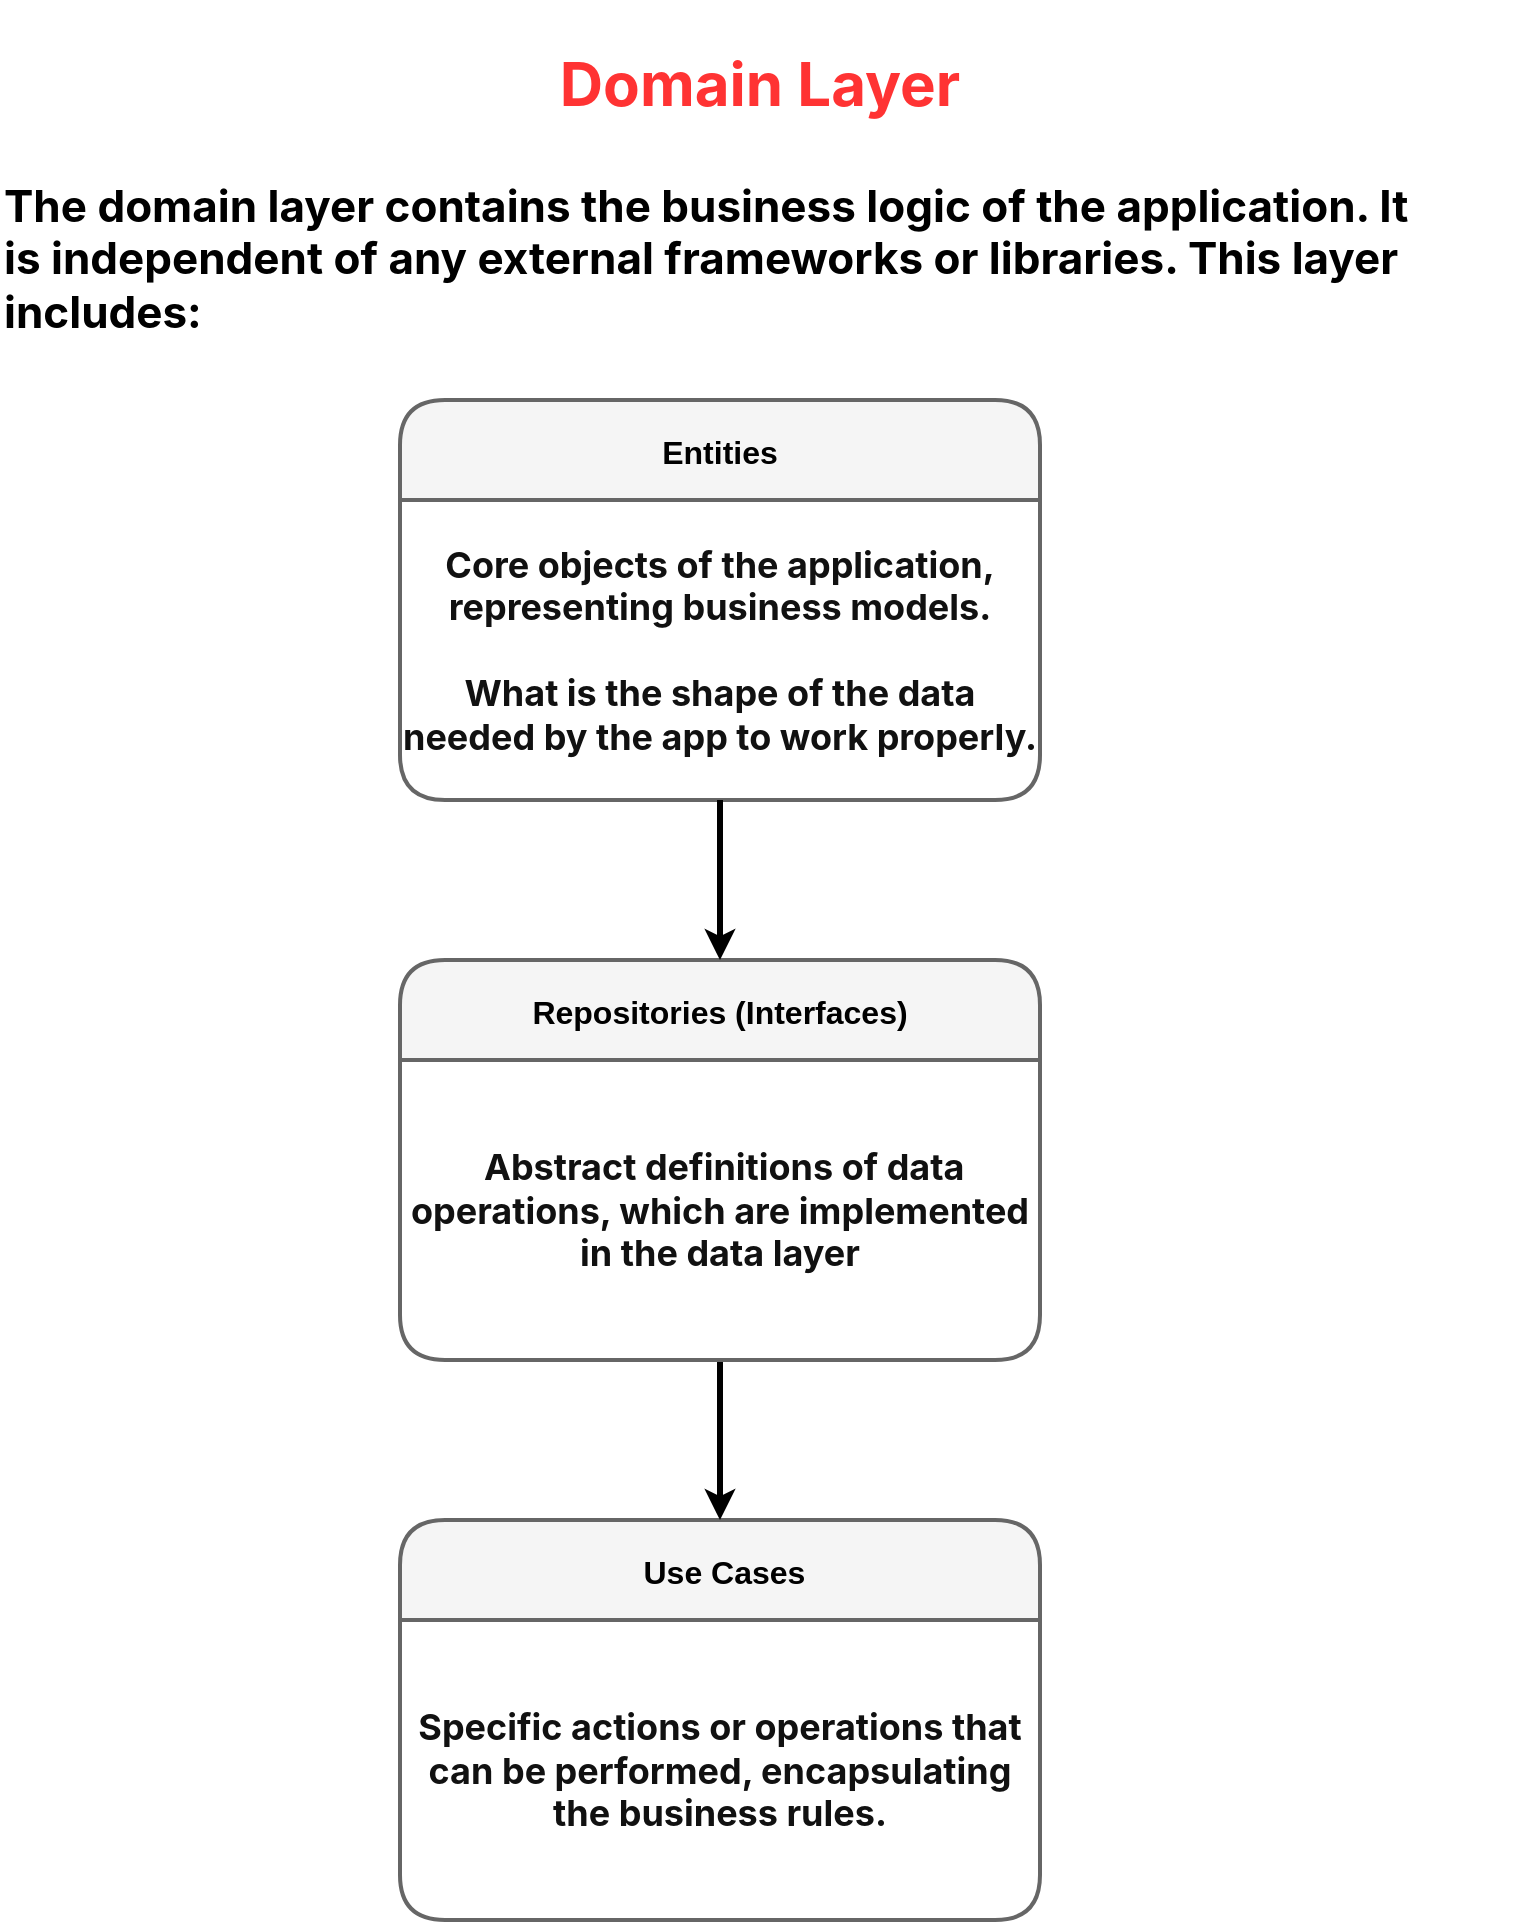 <mxfile version="24.7.17">
  <diagram name="001 Domain Layer Implementation Order" id="73eVRGgkzPtaNfy0_uKv">
    <mxGraphModel dx="1509" dy="2049" grid="1" gridSize="10" guides="1" tooltips="1" connect="1" arrows="1" fold="1" page="1" pageScale="1" pageWidth="827" pageHeight="1169" math="0" shadow="0">
      <root>
        <mxCell id="0" />
        <mxCell id="1" parent="0" />
        <mxCell id="_EYArDWVUP4Ef9tgCb6S-1" value="&lt;p style=&quot;padding: 0px; margin: 12px 0px 0px; word-break: break-word; line-height: var(--cib-type-body2-line-height); font-variation-settings: var(--cib-type-body2-font-variation-settings);&quot;&gt;&lt;font face=&quot;-apple-system, Roboto, SegoeUI, Segoe UI, Helvetica Neue, Helvetica, Microsoft YaHei, Meiryo UI, Meiryo, Arial Unicode MS, sans-serif&quot;&gt;&lt;span style=&quot;font-size: 22px;&quot;&gt;&lt;b&gt;The domain layer contains the business logic of the application. It is independent of any external frameworks or libraries. This layer includes:&lt;/b&gt;&lt;/span&gt;&lt;/font&gt;&lt;/p&gt;&lt;div&gt;&lt;br&gt;&lt;/div&gt;" style="text;html=1;align=left;verticalAlign=middle;whiteSpace=wrap;rounded=0;fillColor=none;" vertex="1" parent="1">
          <mxGeometry x="40" y="-1000" width="720" height="100" as="geometry" />
        </mxCell>
        <mxCell id="_EYArDWVUP4Ef9tgCb6S-2" value="Entities" style="swimlane;childLayout=stackLayout;horizontal=1;startSize=50;horizontalStack=0;rounded=1;fontSize=16;fontStyle=1;strokeWidth=2;resizeParent=0;resizeLast=1;shadow=0;dashed=0;align=center;fillColor=#f5f5f5;strokeColor=#666666;fontColor=default;" vertex="1" parent="1">
          <mxGeometry x="240" y="-880" width="320" height="200" as="geometry" />
        </mxCell>
        <mxCell id="_EYArDWVUP4Ef9tgCb6S-3" value="&lt;div style=&quot;&quot;&gt;&lt;span style=&quot;background-color: initial;&quot;&gt;&lt;font style=&quot;&quot; face=&quot;-apple-system, Roboto, SegoeUI, Segoe UI, Helvetica Neue, Helvetica, Microsoft YaHei, Meiryo UI, Meiryo, Arial Unicode MS, sans-serif&quot; color=&quot;#111111&quot;&gt;&lt;span style=&quot;font-size: 18px;&quot;&gt;&lt;b&gt;Core objects of the application, representing business models.&lt;/b&gt;&lt;/span&gt;&lt;/font&gt;&lt;/span&gt;&lt;/div&gt;&lt;div style=&quot;&quot;&gt;&lt;span style=&quot;background-color: initial;&quot;&gt;&lt;font style=&quot;&quot; face=&quot;-apple-system, Roboto, SegoeUI, Segoe UI, Helvetica Neue, Helvetica, Microsoft YaHei, Meiryo UI, Meiryo, Arial Unicode MS, sans-serif&quot; color=&quot;#111111&quot;&gt;&lt;span style=&quot;font-size: 18px;&quot;&gt;&lt;b&gt;&lt;br&gt;&lt;/b&gt;&lt;/span&gt;&lt;b style=&quot;font-size: 18px;&quot;&gt;What is the shape of the data needed by the app to work properly.&lt;/b&gt;&lt;/font&gt;&lt;/span&gt;&lt;/div&gt;" style="text;html=1;strokeColor=none;fillColor=none;align=center;verticalAlign=middle;whiteSpace=wrap;rounded=0;fontSize=16;" vertex="1" parent="_EYArDWVUP4Ef9tgCb6S-2">
          <mxGeometry y="50" width="320" height="150" as="geometry" />
        </mxCell>
        <mxCell id="_EYArDWVUP4Ef9tgCb6S-4" value=" Use Cases" style="swimlane;childLayout=stackLayout;horizontal=1;startSize=50;horizontalStack=0;rounded=1;fontSize=16;fontStyle=1;strokeWidth=2;resizeParent=0;resizeLast=1;shadow=0;dashed=0;align=center;fillColor=#f5f5f5;strokeColor=#666666;fontColor=default;" vertex="1" parent="1">
          <mxGeometry x="240" y="-320" width="320" height="200" as="geometry" />
        </mxCell>
        <mxCell id="_EYArDWVUP4Ef9tgCb6S-5" value="&lt;div style=&quot;&quot;&gt;&lt;font face=&quot;-apple-system, Roboto, SegoeUI, Segoe UI, Helvetica Neue, Helvetica, Microsoft YaHei, Meiryo UI, Meiryo, Arial Unicode MS, sans-serif&quot; color=&quot;#111111&quot;&gt;&lt;span style=&quot;font-size: 18px;&quot;&gt;&lt;b&gt;Specific actions or operations that can be performed, encapsulating the business rules.&lt;/b&gt;&lt;/span&gt;&lt;/font&gt;&lt;br&gt;&lt;/div&gt;" style="text;html=1;strokeColor=none;fillColor=none;align=center;verticalAlign=middle;whiteSpace=wrap;rounded=0;fontSize=16;" vertex="1" parent="_EYArDWVUP4Ef9tgCb6S-4">
          <mxGeometry y="50" width="320" height="150" as="geometry" />
        </mxCell>
        <mxCell id="_EYArDWVUP4Ef9tgCb6S-11" style="edgeStyle=orthogonalEdgeStyle;rounded=0;orthogonalLoop=1;jettySize=auto;html=1;entryX=0.5;entryY=0;entryDx=0;entryDy=0;strokeWidth=3;" edge="1" parent="1" source="_EYArDWVUP4Ef9tgCb6S-6" target="_EYArDWVUP4Ef9tgCb6S-4">
          <mxGeometry relative="1" as="geometry" />
        </mxCell>
        <mxCell id="_EYArDWVUP4Ef9tgCb6S-6" value="Repositories (Interfaces)" style="swimlane;childLayout=stackLayout;horizontal=1;startSize=50;horizontalStack=0;rounded=1;fontSize=16;fontStyle=1;strokeWidth=2;resizeParent=0;resizeLast=1;shadow=0;dashed=0;align=center;fillColor=#f5f5f5;strokeColor=#666666;fontColor=default;" vertex="1" parent="1">
          <mxGeometry x="240" y="-600" width="320" height="200" as="geometry" />
        </mxCell>
        <mxCell id="_EYArDWVUP4Ef9tgCb6S-7" value="&lt;div style=&quot;&quot;&gt;&lt;font face=&quot;-apple-system, Roboto, SegoeUI, Segoe UI, Helvetica Neue, Helvetica, Microsoft YaHei, Meiryo UI, Meiryo, Arial Unicode MS, sans-serif&quot; color=&quot;#111111&quot;&gt;&lt;span style=&quot;font-size: 18px;&quot;&gt;&lt;b&gt;&amp;nbsp;Abstract definitions of data operations, which are implemented in the data layer&lt;/b&gt;&lt;/span&gt;&lt;/font&gt;&lt;br&gt;&lt;/div&gt;" style="text;html=1;strokeColor=none;fillColor=none;align=center;verticalAlign=middle;whiteSpace=wrap;rounded=0;fontSize=16;" vertex="1" parent="_EYArDWVUP4Ef9tgCb6S-6">
          <mxGeometry y="50" width="320" height="150" as="geometry" />
        </mxCell>
        <mxCell id="_EYArDWVUP4Ef9tgCb6S-8" value="&lt;p style=&quot;padding: 0px; margin: 12px 0px 0px; word-break: break-word; line-height: var(--cib-type-body2-line-height); font-variation-settings: var(--cib-type-body2-font-variation-settings);&quot;&gt;&lt;font size=&quot;1&quot; color=&quot;#ff3333&quot; face=&quot;-apple-system, Roboto, SegoeUI, Segoe UI, Helvetica Neue, Helvetica, Microsoft YaHei, Meiryo UI, Meiryo, Arial Unicode MS, sans-serif&quot;&gt;&lt;b style=&quot;font-size: 30px;&quot;&gt;Domain Layer&lt;/b&gt;&lt;/font&gt;&lt;/p&gt;" style="text;html=1;align=center;verticalAlign=middle;whiteSpace=wrap;rounded=0;fillColor=none;" vertex="1" parent="1">
          <mxGeometry x="40" y="-1080" width="760" height="70" as="geometry" />
        </mxCell>
        <mxCell id="_EYArDWVUP4Ef9tgCb6S-10" style="edgeStyle=orthogonalEdgeStyle;rounded=0;orthogonalLoop=1;jettySize=auto;html=1;entryX=0.5;entryY=0;entryDx=0;entryDy=0;strokeWidth=3;" edge="1" parent="1" source="_EYArDWVUP4Ef9tgCb6S-3" target="_EYArDWVUP4Ef9tgCb6S-6">
          <mxGeometry relative="1" as="geometry" />
        </mxCell>
      </root>
    </mxGraphModel>
  </diagram>
</mxfile>
